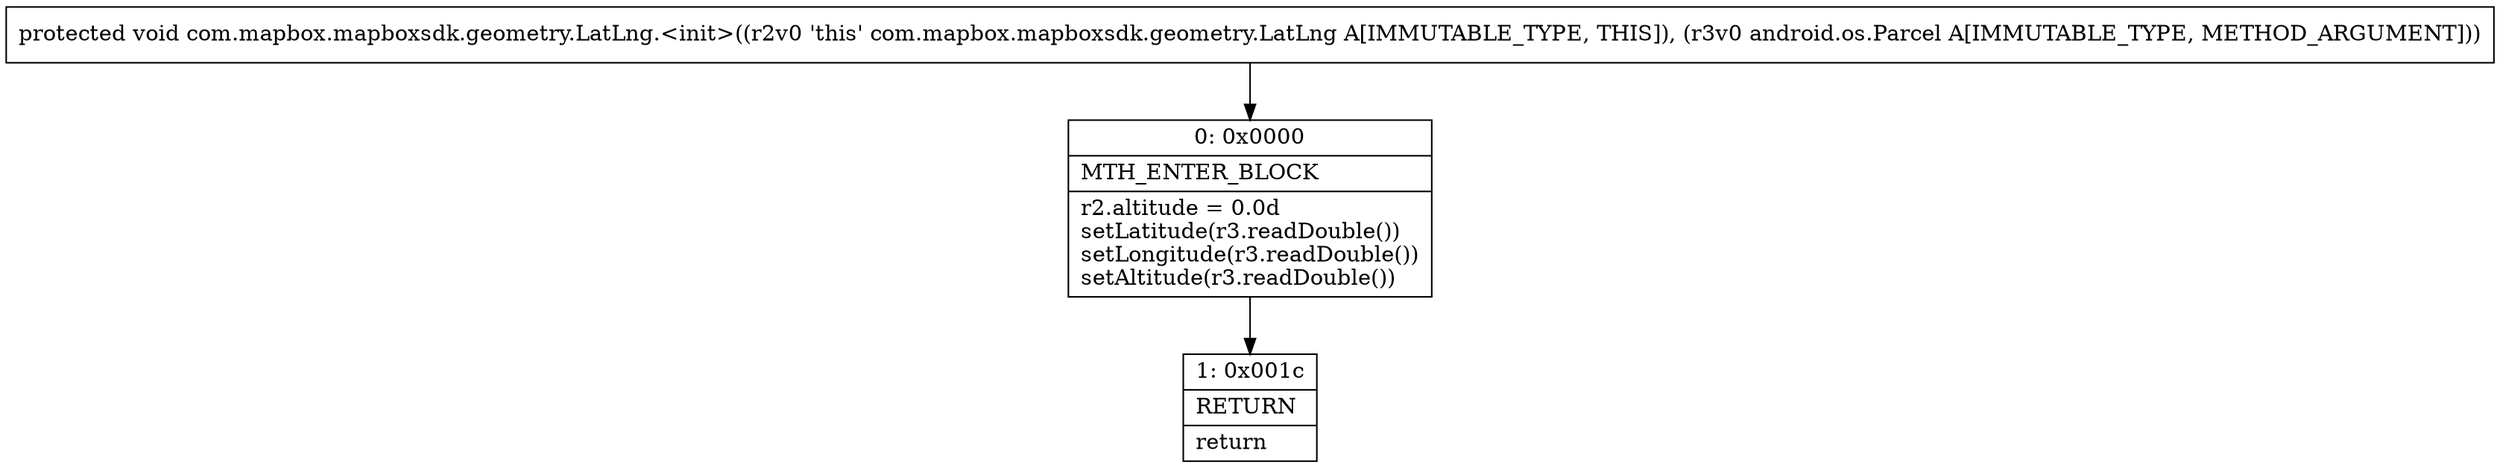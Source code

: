digraph "CFG forcom.mapbox.mapboxsdk.geometry.LatLng.\<init\>(Landroid\/os\/Parcel;)V" {
Node_0 [shape=record,label="{0\:\ 0x0000|MTH_ENTER_BLOCK\l|r2.altitude = 0.0d\lsetLatitude(r3.readDouble())\lsetLongitude(r3.readDouble())\lsetAltitude(r3.readDouble())\l}"];
Node_1 [shape=record,label="{1\:\ 0x001c|RETURN\l|return\l}"];
MethodNode[shape=record,label="{protected void com.mapbox.mapboxsdk.geometry.LatLng.\<init\>((r2v0 'this' com.mapbox.mapboxsdk.geometry.LatLng A[IMMUTABLE_TYPE, THIS]), (r3v0 android.os.Parcel A[IMMUTABLE_TYPE, METHOD_ARGUMENT])) }"];
MethodNode -> Node_0;
Node_0 -> Node_1;
}

